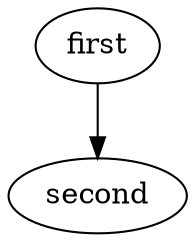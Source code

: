 digraph process {
           a [label="first", href="http://google.com"];
           b [label="second", href="#World"];
           a -> b;
        }